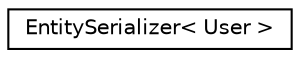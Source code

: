 digraph "Graphical Class Hierarchy"
{
  edge [fontname="Helvetica",fontsize="10",labelfontname="Helvetica",labelfontsize="10"];
  node [fontname="Helvetica",fontsize="10",shape=record];
  rankdir="LR";
  Node0 [label="EntitySerializer\< User \>",height=0.2,width=0.4,color="black", fillcolor="white", style="filled",URL="$d0/da4/classEntitySerializer.html"];
}
